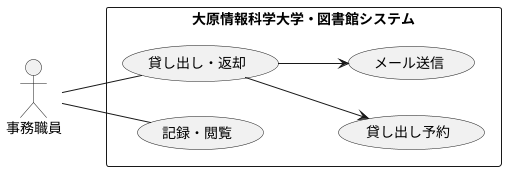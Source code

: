 @startuml メニュー項目
left to right direction
actor "事務職員" as ac1
rectangle  大原情報科学大学・図書館システム as system {
  usecase "貸し出し予約" as UC1
  usecase "貸し出し・返却" as UC2
  usecase "記録・閲覧" as UC3
  usecase "メール送信" as UC4
  
}
UC2 --> UC1
UC2 --> UC4
ac1 -- UC2
ac1 -- UC3


@enduml